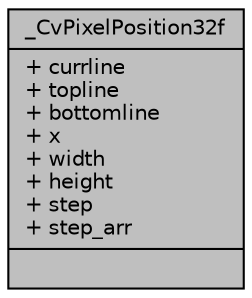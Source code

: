 digraph "_CvPixelPosition32f"
{
 // LATEX_PDF_SIZE
  edge [fontname="Helvetica",fontsize="10",labelfontname="Helvetica",labelfontsize="10"];
  node [fontname="Helvetica",fontsize="10",shape=record];
  Node1 [label="{_CvPixelPosition32f\n|+ currline\l+ topline\l+ bottomline\l+ x\l+ width\l+ height\l+ step\l+ step_arr\l|}",height=0.2,width=0.4,color="black", fillcolor="grey75", style="filled", fontcolor="black",tooltip=" "];
}
